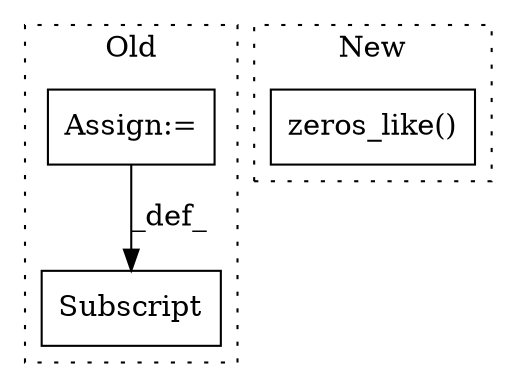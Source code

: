 digraph G {
subgraph cluster0 {
1 [label="Subscript" a="63" s="3825,0" l="14,0" shape="box"];
3 [label="Assign:=" a="68" s="3797" l="3" shape="box"];
label = "Old";
style="dotted";
}
subgraph cluster1 {
2 [label="zeros_like()" a="75" s="3977,3997" l="17,1" shape="box"];
label = "New";
style="dotted";
}
3 -> 1 [label="_def_"];
}